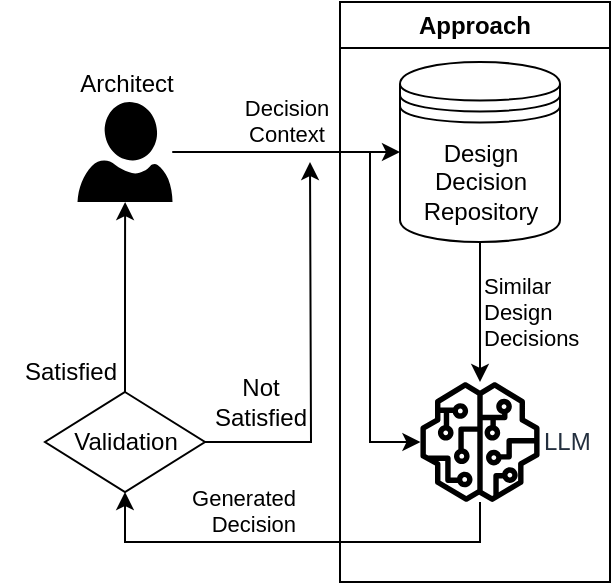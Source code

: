 <mxfile version="24.7.14">
  <diagram name="Page-1" id="KziKru0qlKospOdb7Hjw">
    <mxGraphModel dx="754" dy="435" grid="1" gridSize="10" guides="1" tooltips="1" connect="1" arrows="1" fold="1" page="1" pageScale="1" pageWidth="850" pageHeight="1100" math="0" shadow="0">
      <root>
        <mxCell id="0" />
        <mxCell id="1" parent="0" />
        <mxCell id="U7Ztj0V4fRTw3ESJqCvD-7" value="Decision&lt;br&gt;Context" style="edgeStyle=orthogonalEdgeStyle;rounded=0;orthogonalLoop=1;jettySize=auto;html=1;labelPosition=center;verticalLabelPosition=top;align=center;verticalAlign=bottom;" edge="1" parent="1" source="U7Ztj0V4fRTw3ESJqCvD-4" target="U7Ztj0V4fRTw3ESJqCvD-12">
          <mxGeometry relative="1" as="geometry">
            <mxPoint x="370" y="255" as="targetPoint" />
          </mxGeometry>
        </mxCell>
        <mxCell id="U7Ztj0V4fRTw3ESJqCvD-17" style="edgeStyle=orthogonalEdgeStyle;rounded=0;orthogonalLoop=1;jettySize=auto;html=1;" edge="1" parent="1" source="U7Ztj0V4fRTw3ESJqCvD-4" target="U7Ztj0V4fRTw3ESJqCvD-6">
          <mxGeometry relative="1" as="geometry">
            <mxPoint x="380" y="390" as="targetPoint" />
            <Array as="points">
              <mxPoint x="380" y="255" />
              <mxPoint x="380" y="400" />
            </Array>
          </mxGeometry>
        </mxCell>
        <mxCell id="U7Ztj0V4fRTw3ESJqCvD-4" value="Architect" style="verticalLabelPosition=top;html=1;verticalAlign=bottom;align=center;strokeColor=none;fillColor=#000000;shape=mxgraph.azure.user;fontColor=#000000;labelPosition=center;" vertex="1" parent="1">
          <mxGeometry x="233.75" y="230" width="47.5" height="50" as="geometry" />
        </mxCell>
        <mxCell id="U7Ztj0V4fRTw3ESJqCvD-11" value="Approach" style="swimlane;whiteSpace=wrap;html=1;" vertex="1" parent="1">
          <mxGeometry x="365" y="180" width="135" height="290" as="geometry" />
        </mxCell>
        <mxCell id="U7Ztj0V4fRTw3ESJqCvD-12" value="&lt;span style=&quot;&quot;&gt;Design&lt;/span&gt;&lt;div style=&quot;&quot;&gt;Decision&lt;div&gt;Repository&lt;/div&gt;&lt;/div&gt;" style="shape=datastore;html=1;labelPosition=center;verticalLabelPosition=middle;align=center;verticalAlign=middle;" vertex="1" parent="U7Ztj0V4fRTw3ESJqCvD-11">
          <mxGeometry x="30" y="30" width="80" height="90" as="geometry" />
        </mxCell>
        <mxCell id="U7Ztj0V4fRTw3ESJqCvD-6" value="LLM" style="sketch=0;outlineConnect=0;fontColor=#232F3E;gradientColor=none;fillColor=#000000;strokeColor=none;dashed=0;verticalLabelPosition=middle;verticalAlign=middle;align=left;html=1;fontSize=12;fontStyle=0;aspect=fixed;pointerEvents=1;shape=mxgraph.aws4.sagemaker_model;labelPosition=right;" vertex="1" parent="U7Ztj0V4fRTw3ESJqCvD-11">
          <mxGeometry x="40" y="190" width="60" height="60" as="geometry" />
        </mxCell>
        <mxCell id="U7Ztj0V4fRTw3ESJqCvD-8" value="Similar&lt;div&gt;Design&lt;/div&gt;&lt;div&gt;Decisions&lt;/div&gt;" style="edgeStyle=orthogonalEdgeStyle;rounded=0;orthogonalLoop=1;jettySize=auto;html=1;labelPosition=right;verticalLabelPosition=middle;align=left;verticalAlign=middle;exitX=0.5;exitY=1;exitDx=0;exitDy=0;" edge="1" parent="U7Ztj0V4fRTw3ESJqCvD-11" source="U7Ztj0V4fRTw3ESJqCvD-12" target="U7Ztj0V4fRTw3ESJqCvD-6">
          <mxGeometry relative="1" as="geometry">
            <mxPoint x="52" y="105" as="sourcePoint" />
          </mxGeometry>
        </mxCell>
        <mxCell id="U7Ztj0V4fRTw3ESJqCvD-19" value="" style="edgeStyle=orthogonalEdgeStyle;rounded=0;orthogonalLoop=1;jettySize=auto;html=1;labelPosition=left;verticalLabelPosition=top;align=right;verticalAlign=bottom;" edge="1" parent="1" source="U7Ztj0V4fRTw3ESJqCvD-18" target="U7Ztj0V4fRTw3ESJqCvD-4">
          <mxGeometry relative="1" as="geometry" />
        </mxCell>
        <mxCell id="U7Ztj0V4fRTw3ESJqCvD-24" style="edgeStyle=orthogonalEdgeStyle;rounded=0;orthogonalLoop=1;jettySize=auto;html=1;" edge="1" parent="1" source="U7Ztj0V4fRTw3ESJqCvD-18">
          <mxGeometry relative="1" as="geometry">
            <mxPoint x="350" y="260" as="targetPoint" />
          </mxGeometry>
        </mxCell>
        <mxCell id="U7Ztj0V4fRTw3ESJqCvD-18" value="Validation" style="rhombus;whiteSpace=wrap;html=1;" vertex="1" parent="1">
          <mxGeometry x="217.5" y="375" width="80" height="50" as="geometry" />
        </mxCell>
        <mxCell id="U7Ztj0V4fRTw3ESJqCvD-23" value="Generated&lt;div&gt;Decision&lt;/div&gt;" style="edgeStyle=orthogonalEdgeStyle;rounded=0;orthogonalLoop=1;jettySize=auto;html=1;entryX=0.5;entryY=1;entryDx=0;entryDy=0;labelPosition=left;verticalLabelPosition=top;align=right;verticalAlign=bottom;" edge="1" parent="1" source="U7Ztj0V4fRTw3ESJqCvD-6" target="U7Ztj0V4fRTw3ESJqCvD-18">
          <mxGeometry relative="1" as="geometry">
            <Array as="points">
              <mxPoint x="435" y="450" />
              <mxPoint x="258" y="450" />
            </Array>
          </mxGeometry>
        </mxCell>
        <mxCell id="U7Ztj0V4fRTw3ESJqCvD-25" value="Satisfied" style="text;html=1;align=center;verticalAlign=middle;resizable=0;points=[];autosize=1;strokeColor=none;fillColor=none;" vertex="1" parent="1">
          <mxGeometry x="195" y="350" width="70" height="30" as="geometry" />
        </mxCell>
        <mxCell id="U7Ztj0V4fRTw3ESJqCvD-27" value="Not&lt;br&gt;Satisfied" style="text;html=1;align=center;verticalAlign=middle;resizable=0;points=[];autosize=1;strokeColor=none;fillColor=none;" vertex="1" parent="1">
          <mxGeometry x="290" y="360" width="70" height="40" as="geometry" />
        </mxCell>
      </root>
    </mxGraphModel>
  </diagram>
</mxfile>
